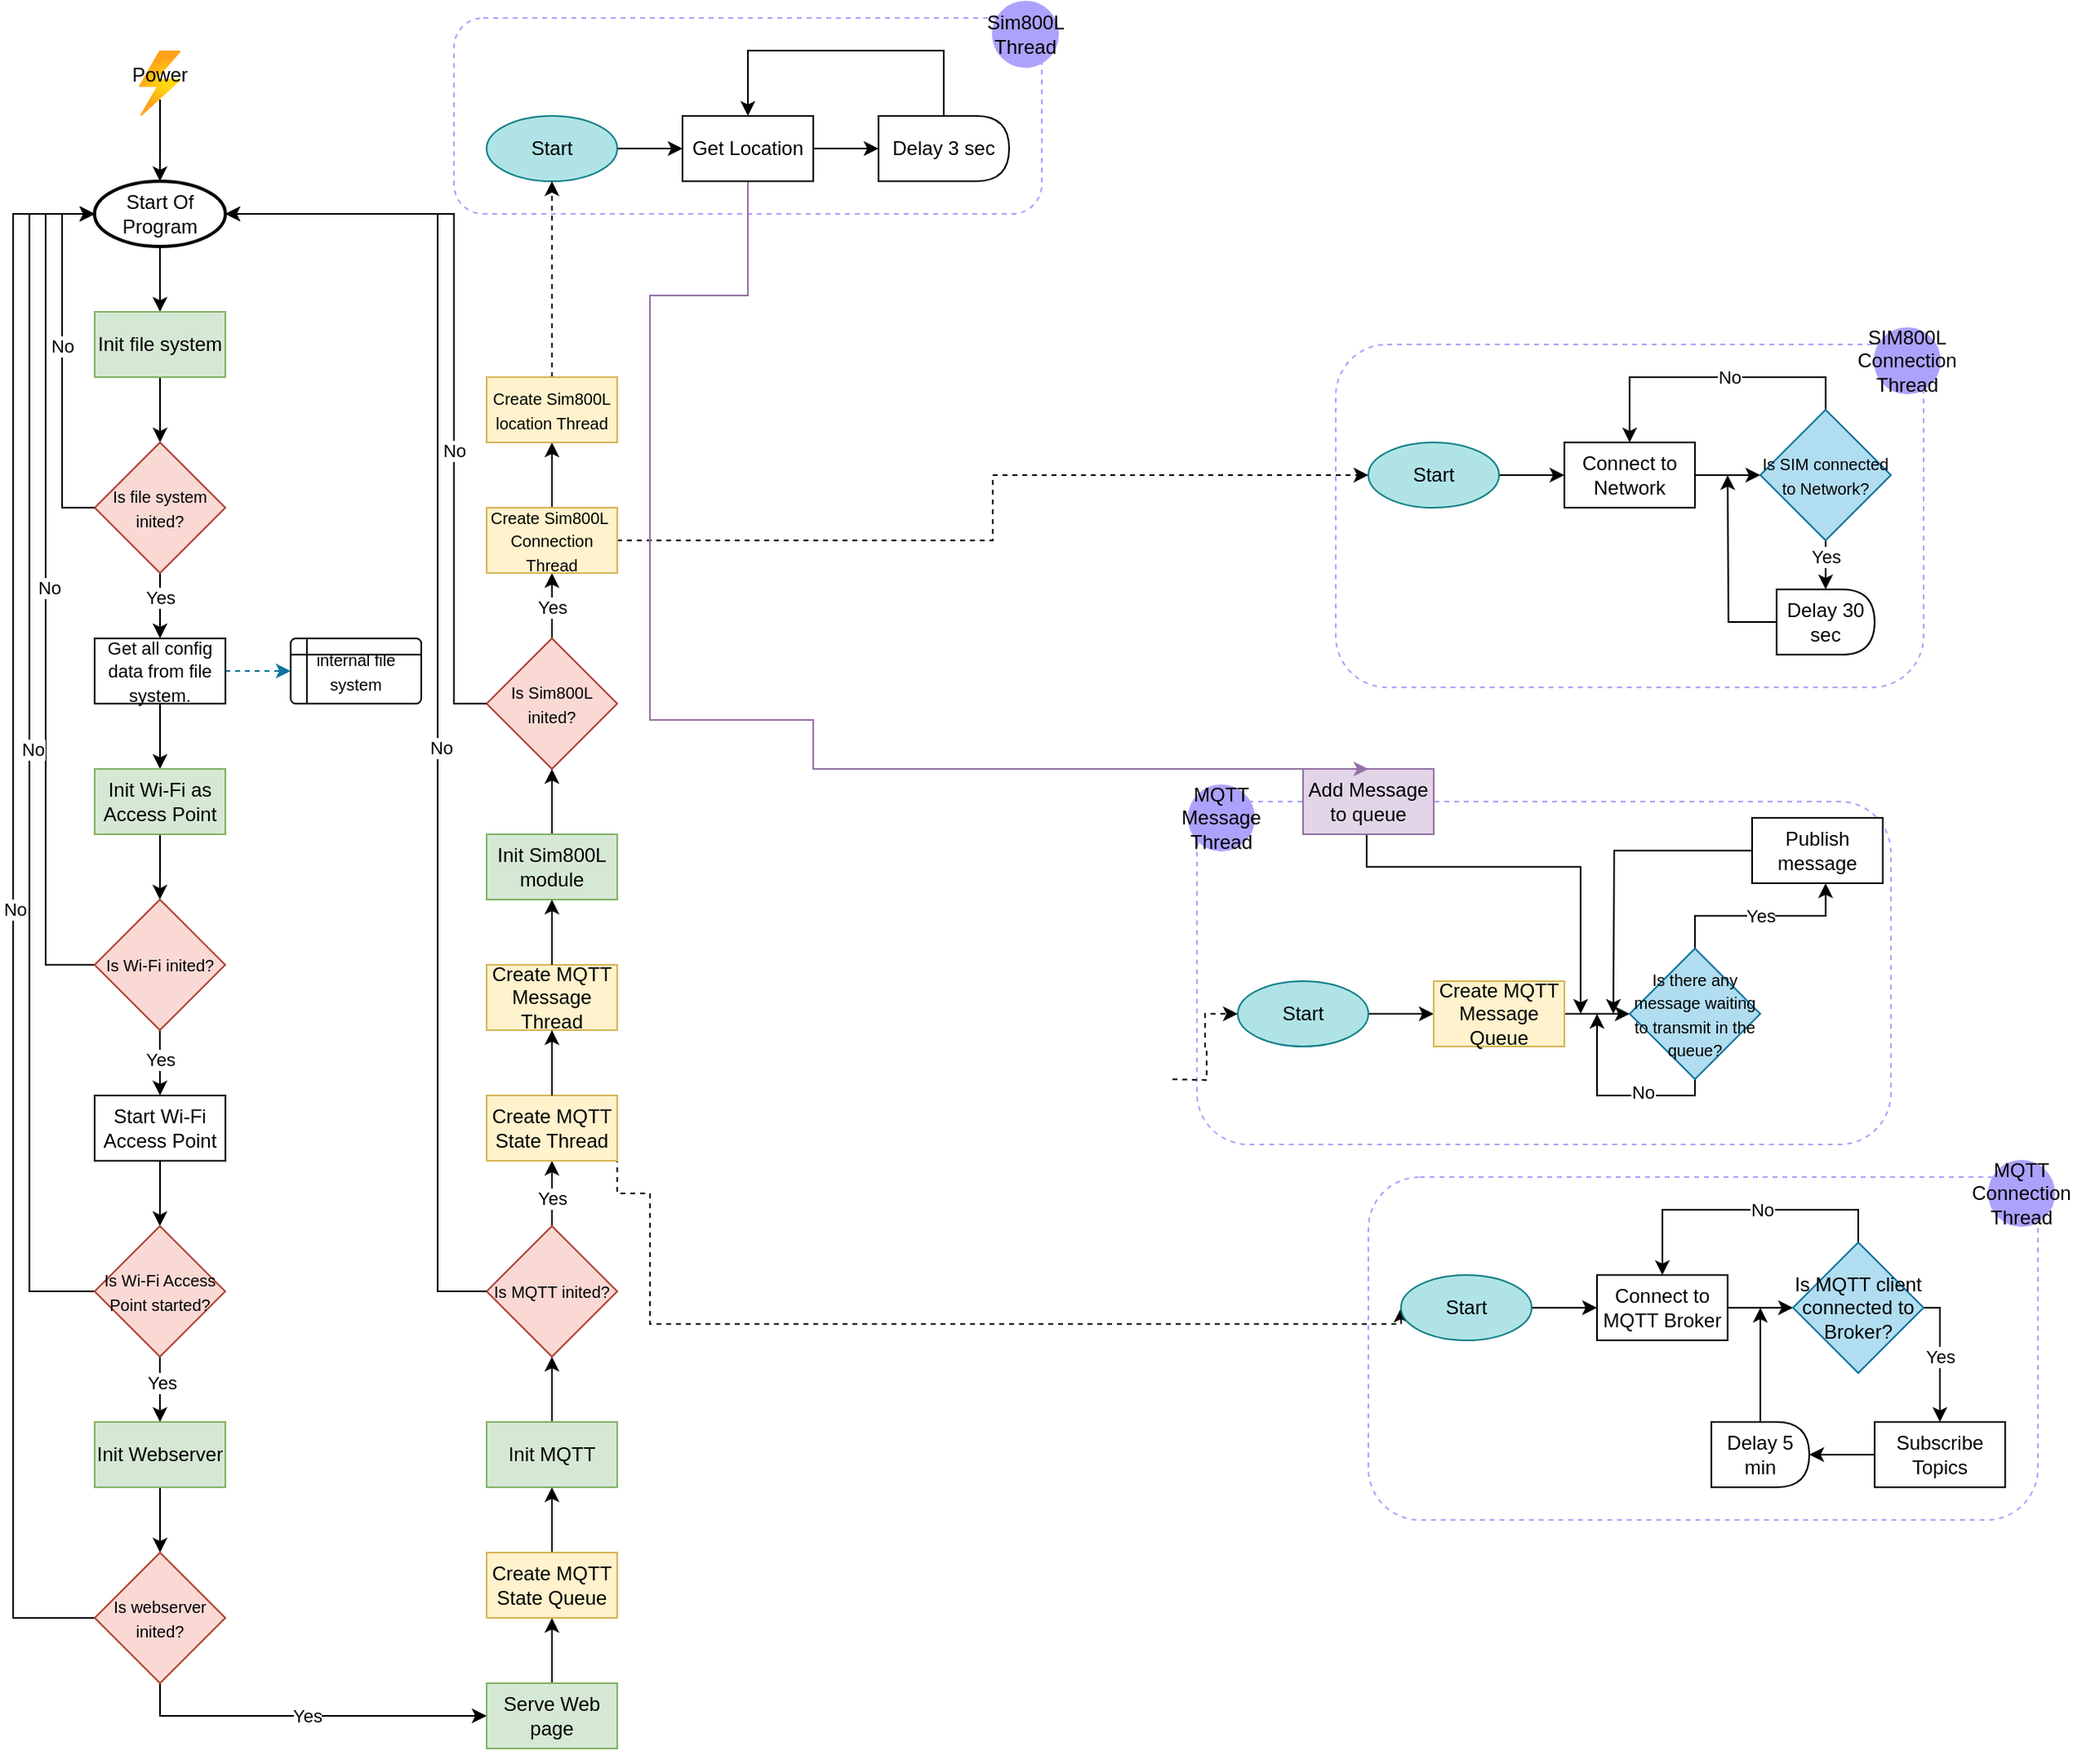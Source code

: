 <mxfile version="22.1.21" type="github">
  <diagram name="Page-1" id="i7anXDzvivj3QK4yiTyE">
    <mxGraphModel dx="1093" dy="696" grid="1" gridSize="10" guides="1" tooltips="1" connect="1" arrows="1" fold="1" page="1" pageScale="1" pageWidth="850" pageHeight="1100" background="none" math="0" shadow="0">
      <root>
        <mxCell id="0" />
        <mxCell id="1" parent="0" />
        <mxCell id="xi-QjfqhYSJSX6jupqze-259" value="" style="rounded=1;whiteSpace=wrap;html=1;fillColor=none;dashed=1;strokeColor=#ACA2FC;" parent="1" vertex="1">
          <mxGeometry x="860" y="730" width="410" height="210" as="geometry" />
        </mxCell>
        <mxCell id="xi-QjfqhYSJSX6jupqze-130" value="" style="rounded=1;whiteSpace=wrap;html=1;fillColor=none;dashed=1;strokeColor=#ACA2FC;" parent="1" vertex="1">
          <mxGeometry x="755" y="500" width="425" height="210" as="geometry" />
        </mxCell>
        <mxCell id="xi-QjfqhYSJSX6jupqze-16" value="" style="image;aspect=fixed;html=1;points=[];align=center;fontSize=12;image=img/lib/azure2/general/Power.svg;" parent="1" vertex="1">
          <mxGeometry x="106.97" y="40" width="25.88" height="40" as="geometry" />
        </mxCell>
        <mxCell id="xi-QjfqhYSJSX6jupqze-15" value="" style="edgeStyle=orthogonalEdgeStyle;rounded=0;orthogonalLoop=1;jettySize=auto;html=1;" parent="1" source="xi-QjfqhYSJSX6jupqze-1" target="xi-QjfqhYSJSX6jupqze-11" edge="1">
          <mxGeometry relative="1" as="geometry" />
        </mxCell>
        <mxCell id="xi-QjfqhYSJSX6jupqze-1" value="Start Of Program" style="strokeWidth=2;html=1;shape=mxgraph.flowchart.start_1;whiteSpace=wrap;" parent="1" vertex="1">
          <mxGeometry x="79.91" y="120" width="80.09" height="40" as="geometry" />
        </mxCell>
        <mxCell id="xi-QjfqhYSJSX6jupqze-9" value="&lt;font style=&quot;font-size: 10px;&quot;&gt;internal file system&lt;/font&gt;" style="shape=internalStorage;whiteSpace=wrap;html=1;dx=10;dy=10;rounded=1;arcSize=8;strokeWidth=1;" parent="1" vertex="1">
          <mxGeometry x="200" y="400" width="80" height="40" as="geometry" />
        </mxCell>
        <mxCell id="xi-QjfqhYSJSX6jupqze-18" value="" style="edgeStyle=orthogonalEdgeStyle;rounded=0;orthogonalLoop=1;jettySize=auto;html=1;" parent="1" source="xi-QjfqhYSJSX6jupqze-11" target="xi-QjfqhYSJSX6jupqze-17" edge="1">
          <mxGeometry relative="1" as="geometry" />
        </mxCell>
        <mxCell id="xi-QjfqhYSJSX6jupqze-11" value="Init file system" style="rounded=0;whiteSpace=wrap;html=1;fillColor=#d5e8d4;strokeColor=#82b366;" parent="1" vertex="1">
          <mxGeometry x="80" y="200" width="80" height="40" as="geometry" />
        </mxCell>
        <mxCell id="xi-QjfqhYSJSX6jupqze-14" value="" style="edgeStyle=orthogonalEdgeStyle;rounded=0;orthogonalLoop=1;jettySize=auto;html=1;" parent="1" source="xi-QjfqhYSJSX6jupqze-13" target="xi-QjfqhYSJSX6jupqze-1" edge="1">
          <mxGeometry relative="1" as="geometry" />
        </mxCell>
        <mxCell id="xi-QjfqhYSJSX6jupqze-13" value="Power" style="text;html=1;strokeColor=none;fillColor=none;align=center;verticalAlign=middle;whiteSpace=wrap;rounded=0;" parent="1" vertex="1">
          <mxGeometry x="90" y="40" width="60" height="30" as="geometry" />
        </mxCell>
        <mxCell id="xi-QjfqhYSJSX6jupqze-22" value="" style="edgeStyle=orthogonalEdgeStyle;rounded=0;orthogonalLoop=1;jettySize=auto;html=1;" parent="1" source="xi-QjfqhYSJSX6jupqze-17" target="xi-QjfqhYSJSX6jupqze-21" edge="1">
          <mxGeometry relative="1" as="geometry" />
        </mxCell>
        <mxCell id="xi-QjfqhYSJSX6jupqze-23" value="Yes" style="edgeLabel;html=1;align=center;verticalAlign=middle;resizable=0;points=[];" parent="xi-QjfqhYSJSX6jupqze-22" vertex="1" connectable="0">
          <mxGeometry x="-0.256" relative="1" as="geometry">
            <mxPoint as="offset" />
          </mxGeometry>
        </mxCell>
        <mxCell id="xi-QjfqhYSJSX6jupqze-17" value="&lt;font style=&quot;font-size: 10px;&quot;&gt;Is file system inited?&lt;/font&gt;" style="rhombus;whiteSpace=wrap;html=1;fillColor=#fad9d5;strokeColor=#ae4132;" parent="1" vertex="1">
          <mxGeometry x="80" y="280" width="80" height="80" as="geometry" />
        </mxCell>
        <mxCell id="xi-QjfqhYSJSX6jupqze-19" style="edgeStyle=orthogonalEdgeStyle;rounded=0;orthogonalLoop=1;jettySize=auto;html=1;entryX=0;entryY=0.5;entryDx=0;entryDy=0;entryPerimeter=0;" parent="1" target="xi-QjfqhYSJSX6jupqze-1" edge="1">
          <mxGeometry relative="1" as="geometry">
            <mxPoint x="80" y="320" as="sourcePoint" />
            <mxPoint x="159.91" y="145" as="targetPoint" />
            <Array as="points">
              <mxPoint x="60" y="320" />
              <mxPoint x="60" y="140" />
            </Array>
          </mxGeometry>
        </mxCell>
        <mxCell id="xi-QjfqhYSJSX6jupqze-20" value="No" style="edgeLabel;html=1;align=center;verticalAlign=middle;resizable=0;points=[];" parent="xi-QjfqhYSJSX6jupqze-19" vertex="1" connectable="0">
          <mxGeometry x="0.003" y="-4" relative="1" as="geometry">
            <mxPoint x="-4" y="-9" as="offset" />
          </mxGeometry>
        </mxCell>
        <mxCell id="xi-QjfqhYSJSX6jupqze-27" value="" style="edgeStyle=orthogonalEdgeStyle;rounded=0;orthogonalLoop=1;jettySize=auto;html=1;" parent="1" source="xi-QjfqhYSJSX6jupqze-21" target="xi-QjfqhYSJSX6jupqze-26" edge="1">
          <mxGeometry relative="1" as="geometry" />
        </mxCell>
        <mxCell id="xi-QjfqhYSJSX6jupqze-210" style="edgeStyle=orthogonalEdgeStyle;rounded=0;orthogonalLoop=1;jettySize=auto;html=1;entryX=0;entryY=0.5;entryDx=0;entryDy=0;dashed=1;fillColor=#b1ddf0;strokeColor=#10739e;" parent="1" source="xi-QjfqhYSJSX6jupqze-21" target="xi-QjfqhYSJSX6jupqze-9" edge="1">
          <mxGeometry relative="1" as="geometry" />
        </mxCell>
        <mxCell id="xi-QjfqhYSJSX6jupqze-21" value="&lt;font style=&quot;font-size: 11px;&quot;&gt;Get all config data from file system.&lt;/font&gt;" style="rounded=0;whiteSpace=wrap;html=1;" parent="1" vertex="1">
          <mxGeometry x="80" y="400" width="80" height="40" as="geometry" />
        </mxCell>
        <mxCell id="xi-QjfqhYSJSX6jupqze-55" value="" style="edgeStyle=orthogonalEdgeStyle;rounded=0;orthogonalLoop=1;jettySize=auto;html=1;" parent="1" source="xi-QjfqhYSJSX6jupqze-26" target="xi-QjfqhYSJSX6jupqze-53" edge="1">
          <mxGeometry relative="1" as="geometry" />
        </mxCell>
        <mxCell id="xi-QjfqhYSJSX6jupqze-26" value="Init Wi-Fi as Access Point" style="rounded=0;whiteSpace=wrap;html=1;fillColor=#d5e8d4;strokeColor=#82b366;" parent="1" vertex="1">
          <mxGeometry x="80" y="480" width="80" height="40" as="geometry" />
        </mxCell>
        <mxCell id="xi-QjfqhYSJSX6jupqze-85" value="" style="edgeStyle=orthogonalEdgeStyle;rounded=0;orthogonalLoop=1;jettySize=auto;html=1;" parent="1" source="xi-QjfqhYSJSX6jupqze-28" target="xi-QjfqhYSJSX6jupqze-84" edge="1">
          <mxGeometry relative="1" as="geometry" />
        </mxCell>
        <mxCell id="xi-QjfqhYSJSX6jupqze-28" value="Init Sim800L module" style="rounded=0;whiteSpace=wrap;html=1;fillColor=#d5e8d4;strokeColor=#82b366;" parent="1" vertex="1">
          <mxGeometry x="320" y="520" width="80" height="40" as="geometry" />
        </mxCell>
        <mxCell id="xi-QjfqhYSJSX6jupqze-233" style="edgeStyle=orthogonalEdgeStyle;rounded=0;orthogonalLoop=1;jettySize=auto;html=1;exitX=0.5;exitY=0;exitDx=0;exitDy=0;" parent="1" source="xi-QjfqhYSJSX6jupqze-30" target="xi-QjfqhYSJSX6jupqze-94" edge="1">
          <mxGeometry relative="1" as="geometry">
            <mxPoint x="360.0" y="880" as="sourcePoint" />
          </mxGeometry>
        </mxCell>
        <mxCell id="xi-QjfqhYSJSX6jupqze-30" value="Init MQTT" style="rounded=0;whiteSpace=wrap;html=1;fillColor=#d5e8d4;strokeColor=#82b366;" parent="1" vertex="1">
          <mxGeometry x="320" y="880" width="80" height="40" as="geometry" />
        </mxCell>
        <mxCell id="xi-QjfqhYSJSX6jupqze-61" value="" style="edgeStyle=orthogonalEdgeStyle;rounded=0;orthogonalLoop=1;jettySize=auto;html=1;" parent="1" source="xi-QjfqhYSJSX6jupqze-34" target="xi-QjfqhYSJSX6jupqze-60" edge="1">
          <mxGeometry relative="1" as="geometry" />
        </mxCell>
        <mxCell id="xi-QjfqhYSJSX6jupqze-34" value="Start Wi-Fi Access Point" style="rounded=0;whiteSpace=wrap;html=1;" parent="1" vertex="1">
          <mxGeometry x="80" y="680" width="80" height="40" as="geometry" />
        </mxCell>
        <mxCell id="xi-QjfqhYSJSX6jupqze-67" value="" style="edgeStyle=orthogonalEdgeStyle;rounded=0;orthogonalLoop=1;jettySize=auto;html=1;" parent="1" source="xi-QjfqhYSJSX6jupqze-35" target="xi-QjfqhYSJSX6jupqze-66" edge="1">
          <mxGeometry relative="1" as="geometry" />
        </mxCell>
        <mxCell id="xi-QjfqhYSJSX6jupqze-35" value="Init Webserver" style="rounded=0;whiteSpace=wrap;html=1;fillColor=#d5e8d4;strokeColor=#82b366;" parent="1" vertex="1">
          <mxGeometry x="80" y="880" width="80" height="40" as="geometry" />
        </mxCell>
        <mxCell id="U0A5DU-_MACA9M0HJrla-3" style="edgeStyle=orthogonalEdgeStyle;rounded=0;orthogonalLoop=1;jettySize=auto;html=1;exitX=0.5;exitY=0;exitDx=0;exitDy=0;entryX=0.5;entryY=1;entryDx=0;entryDy=0;" edge="1" parent="1" source="xi-QjfqhYSJSX6jupqze-36" target="U0A5DU-_MACA9M0HJrla-2">
          <mxGeometry relative="1" as="geometry" />
        </mxCell>
        <mxCell id="xi-QjfqhYSJSX6jupqze-36" value="Serve Web page" style="rounded=0;whiteSpace=wrap;html=1;fillColor=#d5e8d4;strokeColor=#82b366;" parent="1" vertex="1">
          <mxGeometry x="320" y="1040" width="80" height="40" as="geometry" />
        </mxCell>
        <mxCell id="xi-QjfqhYSJSX6jupqze-47" value="" style="rounded=1;whiteSpace=wrap;html=1;dashed=1;fillColor=none;strokeColor=#ACA2FC;" parent="1" vertex="1">
          <mxGeometry x="300" y="20" width="360" height="120" as="geometry" />
        </mxCell>
        <mxCell id="xi-QjfqhYSJSX6jupqze-56" style="edgeStyle=orthogonalEdgeStyle;rounded=0;orthogonalLoop=1;jettySize=auto;html=1;exitX=0;exitY=0.5;exitDx=0;exitDy=0;entryX=0;entryY=0.5;entryDx=0;entryDy=0;entryPerimeter=0;" parent="1" source="xi-QjfqhYSJSX6jupqze-53" target="xi-QjfqhYSJSX6jupqze-1" edge="1">
          <mxGeometry relative="1" as="geometry">
            <mxPoint x="79.91" y="145" as="targetPoint" />
            <Array as="points">
              <mxPoint x="50" y="600" />
              <mxPoint x="50" y="140" />
            </Array>
          </mxGeometry>
        </mxCell>
        <mxCell id="xi-QjfqhYSJSX6jupqze-57" value="No" style="edgeLabel;html=1;align=center;verticalAlign=middle;resizable=0;points=[];" parent="xi-QjfqhYSJSX6jupqze-56" vertex="1" connectable="0">
          <mxGeometry x="0.004" y="-2" relative="1" as="geometry">
            <mxPoint as="offset" />
          </mxGeometry>
        </mxCell>
        <mxCell id="xi-QjfqhYSJSX6jupqze-58" value="" style="edgeStyle=orthogonalEdgeStyle;rounded=0;orthogonalLoop=1;jettySize=auto;html=1;" parent="1" source="xi-QjfqhYSJSX6jupqze-53" target="xi-QjfqhYSJSX6jupqze-34" edge="1">
          <mxGeometry relative="1" as="geometry" />
        </mxCell>
        <mxCell id="xi-QjfqhYSJSX6jupqze-59" value="Yes" style="edgeLabel;html=1;align=center;verticalAlign=middle;resizable=0;points=[];" parent="xi-QjfqhYSJSX6jupqze-58" vertex="1" connectable="0">
          <mxGeometry x="-0.106" relative="1" as="geometry">
            <mxPoint as="offset" />
          </mxGeometry>
        </mxCell>
        <mxCell id="xi-QjfqhYSJSX6jupqze-53" value="&lt;font style=&quot;font-size: 10px;&quot;&gt;Is Wi-Fi inited?&lt;/font&gt;" style="rhombus;whiteSpace=wrap;html=1;fillColor=#fad9d5;strokeColor=#ae4132;" parent="1" vertex="1">
          <mxGeometry x="79.91" y="560" width="80" height="80" as="geometry" />
        </mxCell>
        <mxCell id="xi-QjfqhYSJSX6jupqze-62" style="edgeStyle=orthogonalEdgeStyle;rounded=0;orthogonalLoop=1;jettySize=auto;html=1;exitX=0;exitY=0.5;exitDx=0;exitDy=0;" parent="1" source="xi-QjfqhYSJSX6jupqze-60" edge="1">
          <mxGeometry relative="1" as="geometry">
            <mxPoint x="80" y="140" as="targetPoint" />
            <Array as="points">
              <mxPoint x="40" y="800" />
              <mxPoint x="40" y="140" />
            </Array>
          </mxGeometry>
        </mxCell>
        <mxCell id="xi-QjfqhYSJSX6jupqze-63" value="No" style="edgeLabel;html=1;align=center;verticalAlign=middle;resizable=0;points=[];" parent="xi-QjfqhYSJSX6jupqze-62" vertex="1" connectable="0">
          <mxGeometry x="0.005" y="-2" relative="1" as="geometry">
            <mxPoint as="offset" />
          </mxGeometry>
        </mxCell>
        <mxCell id="xi-QjfqhYSJSX6jupqze-64" value="" style="edgeStyle=orthogonalEdgeStyle;rounded=0;orthogonalLoop=1;jettySize=auto;html=1;" parent="1" source="xi-QjfqhYSJSX6jupqze-60" target="xi-QjfqhYSJSX6jupqze-35" edge="1">
          <mxGeometry relative="1" as="geometry" />
        </mxCell>
        <mxCell id="xi-QjfqhYSJSX6jupqze-65" value="Yes" style="edgeLabel;html=1;align=center;verticalAlign=middle;resizable=0;points=[];" parent="xi-QjfqhYSJSX6jupqze-64" vertex="1" connectable="0">
          <mxGeometry x="-0.213" y="1" relative="1" as="geometry">
            <mxPoint as="offset" />
          </mxGeometry>
        </mxCell>
        <mxCell id="xi-QjfqhYSJSX6jupqze-60" value="&lt;font style=&quot;font-size: 10px;&quot;&gt;Is Wi-Fi Access Point started?&lt;/font&gt;" style="rhombus;whiteSpace=wrap;html=1;fillColor=#fad9d5;strokeColor=#ae4132;" parent="1" vertex="1">
          <mxGeometry x="79.91" y="760" width="80" height="80" as="geometry" />
        </mxCell>
        <mxCell id="xi-QjfqhYSJSX6jupqze-68" style="edgeStyle=orthogonalEdgeStyle;rounded=0;orthogonalLoop=1;jettySize=auto;html=1;exitX=0;exitY=0.5;exitDx=0;exitDy=0;" parent="1" source="xi-QjfqhYSJSX6jupqze-66" edge="1">
          <mxGeometry relative="1" as="geometry">
            <mxPoint x="80" y="140" as="targetPoint" />
            <Array as="points">
              <mxPoint x="30" y="1000" />
              <mxPoint x="30" y="140" />
            </Array>
          </mxGeometry>
        </mxCell>
        <mxCell id="xi-QjfqhYSJSX6jupqze-69" value="No" style="edgeLabel;html=1;align=center;verticalAlign=middle;resizable=0;points=[];" parent="xi-QjfqhYSJSX6jupqze-68" vertex="1" connectable="0">
          <mxGeometry x="0.009" y="-1" relative="1" as="geometry">
            <mxPoint as="offset" />
          </mxGeometry>
        </mxCell>
        <mxCell id="xi-QjfqhYSJSX6jupqze-212" style="edgeStyle=orthogonalEdgeStyle;rounded=0;orthogonalLoop=1;jettySize=auto;html=1;exitX=0.5;exitY=1;exitDx=0;exitDy=0;entryX=0;entryY=0.5;entryDx=0;entryDy=0;" parent="1" source="xi-QjfqhYSJSX6jupqze-66" target="xi-QjfqhYSJSX6jupqze-36" edge="1">
          <mxGeometry relative="1" as="geometry">
            <Array as="points">
              <mxPoint x="120" y="1060" />
            </Array>
          </mxGeometry>
        </mxCell>
        <mxCell id="xi-QjfqhYSJSX6jupqze-214" value="Yes" style="edgeLabel;html=1;align=center;verticalAlign=middle;resizable=0;points=[];" parent="xi-QjfqhYSJSX6jupqze-212" vertex="1" connectable="0">
          <mxGeometry x="-0.005" relative="1" as="geometry">
            <mxPoint as="offset" />
          </mxGeometry>
        </mxCell>
        <mxCell id="xi-QjfqhYSJSX6jupqze-66" value="&lt;font style=&quot;font-size: 10px;&quot;&gt;Is webserver inited?&lt;/font&gt;" style="rhombus;whiteSpace=wrap;html=1;fillColor=#fad9d5;strokeColor=#ae4132;" parent="1" vertex="1">
          <mxGeometry x="80" y="960" width="80" height="80" as="geometry" />
        </mxCell>
        <mxCell id="xi-QjfqhYSJSX6jupqze-219" style="edgeStyle=orthogonalEdgeStyle;rounded=0;orthogonalLoop=1;jettySize=auto;html=1;exitX=0.5;exitY=0;exitDx=0;exitDy=0;" parent="1" source="xi-QjfqhYSJSX6jupqze-84" target="xi-QjfqhYSJSX6jupqze-160" edge="1">
          <mxGeometry relative="1" as="geometry" />
        </mxCell>
        <mxCell id="xi-QjfqhYSJSX6jupqze-220" value="Yes" style="edgeLabel;html=1;align=center;verticalAlign=middle;resizable=0;points=[];" parent="xi-QjfqhYSJSX6jupqze-219" vertex="1" connectable="0">
          <mxGeometry x="-0.017" relative="1" as="geometry">
            <mxPoint as="offset" />
          </mxGeometry>
        </mxCell>
        <mxCell id="xi-QjfqhYSJSX6jupqze-84" value="&lt;font style=&quot;font-size: 10px;&quot;&gt;Is Sim800L inited?&lt;/font&gt;" style="rhombus;whiteSpace=wrap;html=1;fillColor=#fad9d5;strokeColor=#ae4132;" parent="1" vertex="1">
          <mxGeometry x="320" y="400" width="80" height="80" as="geometry" />
        </mxCell>
        <mxCell id="xi-QjfqhYSJSX6jupqze-234" style="edgeStyle=orthogonalEdgeStyle;rounded=0;orthogonalLoop=1;jettySize=auto;html=1;" parent="1" source="xi-QjfqhYSJSX6jupqze-94" target="xi-QjfqhYSJSX6jupqze-142" edge="1">
          <mxGeometry relative="1" as="geometry" />
        </mxCell>
        <mxCell id="xi-QjfqhYSJSX6jupqze-235" value="Yes" style="edgeLabel;html=1;align=center;verticalAlign=middle;resizable=0;points=[];" parent="xi-QjfqhYSJSX6jupqze-234" vertex="1" connectable="0">
          <mxGeometry x="-0.133" relative="1" as="geometry">
            <mxPoint as="offset" />
          </mxGeometry>
        </mxCell>
        <mxCell id="xi-QjfqhYSJSX6jupqze-94" value="&lt;font style=&quot;font-size: 10px;&quot;&gt;Is MQTT inited?&lt;/font&gt;" style="rhombus;whiteSpace=wrap;html=1;fillColor=#fad9d5;strokeColor=#ae4132;" parent="1" vertex="1">
          <mxGeometry x="320" y="760" width="80" height="80" as="geometry" />
        </mxCell>
        <mxCell id="xi-QjfqhYSJSX6jupqze-273" style="edgeStyle=orthogonalEdgeStyle;rounded=0;orthogonalLoop=1;jettySize=auto;html=1;entryX=1;entryY=0.5;entryDx=0;entryDy=0;" parent="1" source="xi-QjfqhYSJSX6jupqze-114" target="xi-QjfqhYSJSX6jupqze-268" edge="1">
          <mxGeometry relative="1" as="geometry" />
        </mxCell>
        <mxCell id="xi-QjfqhYSJSX6jupqze-114" value="Subscribe Topics" style="rounded=0;whiteSpace=wrap;html=1;" parent="1" vertex="1">
          <mxGeometry x="1170" y="880" width="80" height="40" as="geometry" />
        </mxCell>
        <mxCell id="xi-QjfqhYSJSX6jupqze-245" value="Yes" style="edgeStyle=orthogonalEdgeStyle;rounded=0;orthogonalLoop=1;jettySize=auto;html=1;exitX=0.5;exitY=0;exitDx=0;exitDy=0;" parent="1" source="xi-QjfqhYSJSX6jupqze-117" target="xi-QjfqhYSJSX6jupqze-119" edge="1">
          <mxGeometry relative="1" as="geometry">
            <Array as="points">
              <mxPoint x="1060" y="570" />
              <mxPoint x="1140" y="570" />
            </Array>
            <mxPoint as="offset" />
          </mxGeometry>
        </mxCell>
        <mxCell id="xi-QjfqhYSJSX6jupqze-277" style="edgeStyle=orthogonalEdgeStyle;rounded=0;orthogonalLoop=1;jettySize=auto;html=1;exitX=0.5;exitY=1;exitDx=0;exitDy=0;" parent="1" source="xi-QjfqhYSJSX6jupqze-117" edge="1">
          <mxGeometry relative="1" as="geometry">
            <mxPoint x="1000" y="630" as="targetPoint" />
            <Array as="points">
              <mxPoint x="1060" y="680" />
              <mxPoint x="1000" y="680" />
            </Array>
          </mxGeometry>
        </mxCell>
        <mxCell id="xi-QjfqhYSJSX6jupqze-278" value="No" style="edgeLabel;html=1;align=center;verticalAlign=middle;resizable=0;points=[];" parent="xi-QjfqhYSJSX6jupqze-277" vertex="1" connectable="0">
          <mxGeometry x="-0.304" y="-2" relative="1" as="geometry">
            <mxPoint as="offset" />
          </mxGeometry>
        </mxCell>
        <mxCell id="xi-QjfqhYSJSX6jupqze-117" value="&lt;font style=&quot;font-size: 10px;&quot;&gt;Is there any message waiting to transmit in the queue?&lt;/font&gt;" style="rhombus;whiteSpace=wrap;html=1;fillColor=#b1ddf0;strokeColor=#10739e;" parent="1" vertex="1">
          <mxGeometry x="1020" y="590" width="80" height="80" as="geometry" />
        </mxCell>
        <mxCell id="xi-QjfqhYSJSX6jupqze-279" style="edgeStyle=orthogonalEdgeStyle;rounded=0;orthogonalLoop=1;jettySize=auto;html=1;exitX=0;exitY=0.5;exitDx=0;exitDy=0;" parent="1" source="xi-QjfqhYSJSX6jupqze-119" edge="1">
          <mxGeometry relative="1" as="geometry">
            <mxPoint x="1010" y="630" as="targetPoint" />
          </mxGeometry>
        </mxCell>
        <mxCell id="xi-QjfqhYSJSX6jupqze-119" value="Publish message" style="rounded=0;whiteSpace=wrap;html=1;" parent="1" vertex="1">
          <mxGeometry x="1095" y="510" width="80" height="40" as="geometry" />
        </mxCell>
        <mxCell id="xi-QjfqhYSJSX6jupqze-141" value="MQTT Message Thread" style="ellipse;whiteSpace=wrap;html=1;aspect=fixed;fillColor=#ACA2FC;strokeColor=#ACA2FC;" parent="1" vertex="1">
          <mxGeometry x="750" y="490" width="40" height="40" as="geometry" />
        </mxCell>
        <mxCell id="xi-QjfqhYSJSX6jupqze-276" style="edgeStyle=orthogonalEdgeStyle;rounded=0;orthogonalLoop=1;jettySize=auto;html=1;exitX=1;exitY=0.5;exitDx=0;exitDy=0;entryX=0;entryY=0.5;entryDx=0;entryDy=0;dashed=1;" parent="1" source="xi-QjfqhYSJSX6jupqze-142" target="xi-QjfqhYSJSX6jupqze-271" edge="1">
          <mxGeometry relative="1" as="geometry">
            <Array as="points">
              <mxPoint x="420" y="740" />
              <mxPoint x="420" y="820" />
            </Array>
          </mxGeometry>
        </mxCell>
        <mxCell id="xi-QjfqhYSJSX6jupqze-142" value="Create MQTT State Thread" style="rounded=0;whiteSpace=wrap;html=1;fillColor=#fff2cc;strokeColor=#d6b656;" parent="1" vertex="1">
          <mxGeometry x="320" y="680" width="80" height="40" as="geometry" />
        </mxCell>
        <mxCell id="xi-QjfqhYSJSX6jupqze-280" style="edgeStyle=orthogonalEdgeStyle;rounded=0;orthogonalLoop=1;jettySize=auto;html=1;entryX=0;entryY=0.5;entryDx=0;entryDy=0;dashed=1;" parent="1" target="xi-QjfqhYSJSX6jupqze-154" edge="1">
          <mxGeometry relative="1" as="geometry">
            <mxPoint x="740.0" y="670.077" as="sourcePoint" />
          </mxGeometry>
        </mxCell>
        <mxCell id="xi-QjfqhYSJSX6jupqze-143" value="Create MQTT Message Thread" style="rounded=0;whiteSpace=wrap;html=1;fillColor=#fff2cc;strokeColor=#d6b656;" parent="1" vertex="1">
          <mxGeometry x="320" y="600" width="80" height="40" as="geometry" />
        </mxCell>
        <mxCell id="xi-QjfqhYSJSX6jupqze-171" style="edgeStyle=orthogonalEdgeStyle;rounded=0;orthogonalLoop=1;jettySize=auto;html=1;entryX=0;entryY=0.5;entryDx=0;entryDy=0;" parent="1" source="xi-QjfqhYSJSX6jupqze-154" target="xi-QjfqhYSJSX6jupqze-170" edge="1">
          <mxGeometry relative="1" as="geometry">
            <mxPoint x="970" y="610" as="targetPoint" />
          </mxGeometry>
        </mxCell>
        <mxCell id="xi-QjfqhYSJSX6jupqze-154" value="Start" style="ellipse;whiteSpace=wrap;html=1;fillColor=#b0e3e6;strokeColor=#0e8088;" parent="1" vertex="1">
          <mxGeometry x="780" y="610" width="80" height="40" as="geometry" />
        </mxCell>
        <mxCell id="xi-QjfqhYSJSX6jupqze-159" value="Sim800L Thread" style="ellipse;whiteSpace=wrap;html=1;aspect=fixed;fillColor=#ACA2FC;strokeColor=#ACA2FC;" parent="1" vertex="1">
          <mxGeometry x="630" y="10" width="40" height="40" as="geometry" />
        </mxCell>
        <mxCell id="xi-QjfqhYSJSX6jupqze-230" style="edgeStyle=orthogonalEdgeStyle;rounded=0;orthogonalLoop=1;jettySize=auto;html=1;entryX=0.5;entryY=1;entryDx=0;entryDy=0;" parent="1" source="xi-QjfqhYSJSX6jupqze-160" target="xi-QjfqhYSJSX6jupqze-190" edge="1">
          <mxGeometry relative="1" as="geometry" />
        </mxCell>
        <mxCell id="xi-QjfqhYSJSX6jupqze-283" style="edgeStyle=orthogonalEdgeStyle;rounded=0;orthogonalLoop=1;jettySize=auto;html=1;entryX=0;entryY=0.5;entryDx=0;entryDy=0;dashed=1;" parent="1" source="xi-QjfqhYSJSX6jupqze-160" target="xi-QjfqhYSJSX6jupqze-207" edge="1">
          <mxGeometry relative="1" as="geometry" />
        </mxCell>
        <mxCell id="xi-QjfqhYSJSX6jupqze-160" value="&lt;font style=&quot;font-size: 10px;&quot;&gt;Create Sim800L&amp;nbsp; Connection Thread&lt;/font&gt;" style="rounded=0;whiteSpace=wrap;html=1;fillColor=#fff2cc;strokeColor=#d6b656;" parent="1" vertex="1">
          <mxGeometry x="320" y="320" width="80" height="40" as="geometry" />
        </mxCell>
        <mxCell id="xi-QjfqhYSJSX6jupqze-183" style="edgeStyle=orthogonalEdgeStyle;rounded=0;orthogonalLoop=1;jettySize=auto;html=1;entryX=0;entryY=0.5;entryDx=0;entryDy=0;" parent="1" source="xi-QjfqhYSJSX6jupqze-164" target="xi-QjfqhYSJSX6jupqze-182" edge="1">
          <mxGeometry relative="1" as="geometry" />
        </mxCell>
        <mxCell id="xi-QjfqhYSJSX6jupqze-164" value="Start" style="ellipse;whiteSpace=wrap;html=1;fillColor=#b0e3e6;strokeColor=#0e8088;" parent="1" vertex="1">
          <mxGeometry x="320" y="80" width="80" height="40" as="geometry" />
        </mxCell>
        <mxCell id="xi-QjfqhYSJSX6jupqze-242" style="edgeStyle=orthogonalEdgeStyle;rounded=0;orthogonalLoop=1;jettySize=auto;html=1;exitX=1;exitY=0.5;exitDx=0;exitDy=0;entryX=0;entryY=0.5;entryDx=0;entryDy=0;" parent="1" source="xi-QjfqhYSJSX6jupqze-170" target="xi-QjfqhYSJSX6jupqze-117" edge="1">
          <mxGeometry relative="1" as="geometry" />
        </mxCell>
        <mxCell id="xi-QjfqhYSJSX6jupqze-170" value="Create MQTT Message Queue" style="rounded=0;whiteSpace=wrap;html=1;fillColor=#fff2cc;strokeColor=#d6b656;" parent="1" vertex="1">
          <mxGeometry x="900" y="610" width="80" height="40" as="geometry" />
        </mxCell>
        <mxCell id="xi-QjfqhYSJSX6jupqze-281" style="edgeStyle=orthogonalEdgeStyle;rounded=0;orthogonalLoop=1;jettySize=auto;html=1;exitX=0.5;exitY=1;exitDx=0;exitDy=0;" parent="1" edge="1">
          <mxGeometry relative="1" as="geometry">
            <mxPoint x="990" y="630" as="targetPoint" />
            <mxPoint x="859" y="520" as="sourcePoint" />
            <Array as="points">
              <mxPoint x="859" y="540" />
              <mxPoint x="990" y="540" />
              <mxPoint x="990" y="630" />
            </Array>
          </mxGeometry>
        </mxCell>
        <mxCell id="xi-QjfqhYSJSX6jupqze-173" value="Add Message to queue" style="rounded=0;whiteSpace=wrap;html=1;fillColor=#e1d5e7;strokeColor=#9673a6;" parent="1" vertex="1">
          <mxGeometry x="820" y="480" width="80" height="40" as="geometry" />
        </mxCell>
        <mxCell id="xi-QjfqhYSJSX6jupqze-186" style="edgeStyle=orthogonalEdgeStyle;rounded=0;orthogonalLoop=1;jettySize=auto;html=1;" parent="1" source="xi-QjfqhYSJSX6jupqze-182" target="xi-QjfqhYSJSX6jupqze-184" edge="1">
          <mxGeometry relative="1" as="geometry">
            <Array as="points" />
          </mxGeometry>
        </mxCell>
        <mxCell id="xi-QjfqhYSJSX6jupqze-284" style="edgeStyle=orthogonalEdgeStyle;rounded=0;orthogonalLoop=1;jettySize=auto;html=1;exitX=0.5;exitY=1;exitDx=0;exitDy=0;entryX=0.5;entryY=0;entryDx=0;entryDy=0;fillColor=#e1d5e7;strokeColor=#9673a6;" parent="1" source="xi-QjfqhYSJSX6jupqze-182" target="xi-QjfqhYSJSX6jupqze-173" edge="1">
          <mxGeometry relative="1" as="geometry">
            <Array as="points">
              <mxPoint x="480" y="190" />
              <mxPoint x="420" y="190" />
              <mxPoint x="420" y="450" />
              <mxPoint x="520" y="450" />
            </Array>
          </mxGeometry>
        </mxCell>
        <mxCell id="xi-QjfqhYSJSX6jupqze-182" value="Get Location" style="rounded=0;whiteSpace=wrap;html=1;" parent="1" vertex="1">
          <mxGeometry x="440" y="80" width="80" height="40" as="geometry" />
        </mxCell>
        <mxCell id="xi-QjfqhYSJSX6jupqze-187" style="edgeStyle=orthogonalEdgeStyle;rounded=0;orthogonalLoop=1;jettySize=auto;html=1;entryX=0.5;entryY=0;entryDx=0;entryDy=0;exitX=0.5;exitY=0;exitDx=0;exitDy=0;" parent="1" source="xi-QjfqhYSJSX6jupqze-184" target="xi-QjfqhYSJSX6jupqze-182" edge="1">
          <mxGeometry relative="1" as="geometry">
            <Array as="points">
              <mxPoint x="600" y="40" />
              <mxPoint x="480" y="40" />
            </Array>
          </mxGeometry>
        </mxCell>
        <mxCell id="xi-QjfqhYSJSX6jupqze-184" value="Delay 3 sec" style="shape=delay;whiteSpace=wrap;html=1;" parent="1" vertex="1">
          <mxGeometry x="560" y="80" width="80" height="40" as="geometry" />
        </mxCell>
        <mxCell id="xi-QjfqhYSJSX6jupqze-285" style="edgeStyle=orthogonalEdgeStyle;rounded=0;orthogonalLoop=1;jettySize=auto;html=1;exitX=0.5;exitY=0;exitDx=0;exitDy=0;entryX=0.5;entryY=1;entryDx=0;entryDy=0;dashed=1;" parent="1" source="xi-QjfqhYSJSX6jupqze-190" target="xi-QjfqhYSJSX6jupqze-164" edge="1">
          <mxGeometry relative="1" as="geometry" />
        </mxCell>
        <mxCell id="xi-QjfqhYSJSX6jupqze-190" value="&lt;font style=&quot;font-size: 10px;&quot;&gt;Create Sim800L location Thread&lt;/font&gt;" style="rounded=0;whiteSpace=wrap;html=1;fillColor=#fff2cc;strokeColor=#d6b656;" parent="1" vertex="1">
          <mxGeometry x="320" y="240" width="80" height="40" as="geometry" />
        </mxCell>
        <mxCell id="xi-QjfqhYSJSX6jupqze-193" value="" style="rounded=1;whiteSpace=wrap;html=1;fillColor=none;dashed=1;strokeColor=#ACA2FC;" parent="1" vertex="1">
          <mxGeometry x="840" y="220" width="360" height="210" as="geometry" />
        </mxCell>
        <mxCell id="xi-QjfqhYSJSX6jupqze-195" value="" style="edgeStyle=orthogonalEdgeStyle;rounded=0;orthogonalLoop=1;jettySize=auto;html=1;" parent="1" source="xi-QjfqhYSJSX6jupqze-196" target="xi-QjfqhYSJSX6jupqze-201" edge="1">
          <mxGeometry relative="1" as="geometry" />
        </mxCell>
        <mxCell id="xi-QjfqhYSJSX6jupqze-196" value="Connect to Network" style="rounded=0;whiteSpace=wrap;html=1;" parent="1" vertex="1">
          <mxGeometry x="980" y="280" width="80" height="40" as="geometry" />
        </mxCell>
        <mxCell id="xi-QjfqhYSJSX6jupqze-223" style="edgeStyle=orthogonalEdgeStyle;rounded=0;orthogonalLoop=1;jettySize=auto;html=1;exitX=0.5;exitY=0;exitDx=0;exitDy=0;entryX=0.5;entryY=0;entryDx=0;entryDy=0;" parent="1" source="xi-QjfqhYSJSX6jupqze-201" target="xi-QjfqhYSJSX6jupqze-196" edge="1">
          <mxGeometry relative="1" as="geometry" />
        </mxCell>
        <mxCell id="xi-QjfqhYSJSX6jupqze-224" value="No" style="edgeLabel;html=1;align=center;verticalAlign=middle;resizable=0;points=[];" parent="xi-QjfqhYSJSX6jupqze-223" vertex="1" connectable="0">
          <mxGeometry x="0.005" y="1" relative="1" as="geometry">
            <mxPoint x="11" y="-1" as="offset" />
          </mxGeometry>
        </mxCell>
        <mxCell id="xi-QjfqhYSJSX6jupqze-225" value="" style="edgeStyle=orthogonalEdgeStyle;rounded=0;orthogonalLoop=1;jettySize=auto;html=1;" parent="1" source="xi-QjfqhYSJSX6jupqze-201" target="xi-QjfqhYSJSX6jupqze-203" edge="1">
          <mxGeometry relative="1" as="geometry" />
        </mxCell>
        <mxCell id="xi-QjfqhYSJSX6jupqze-226" value="Yes" style="edgeLabel;html=1;align=center;verticalAlign=middle;resizable=0;points=[];" parent="xi-QjfqhYSJSX6jupqze-225" vertex="1" connectable="0">
          <mxGeometry x="-0.606" relative="1" as="geometry">
            <mxPoint as="offset" />
          </mxGeometry>
        </mxCell>
        <mxCell id="xi-QjfqhYSJSX6jupqze-201" value="&lt;font style=&quot;font-size: 10px;&quot;&gt;Is SIM connected to Network?&lt;/font&gt;" style="rhombus;whiteSpace=wrap;html=1;fillColor=#b1ddf0;strokeColor=#10739e;" parent="1" vertex="1">
          <mxGeometry x="1100" y="260" width="80" height="80" as="geometry" />
        </mxCell>
        <mxCell id="xi-QjfqhYSJSX6jupqze-227" style="edgeStyle=orthogonalEdgeStyle;rounded=0;orthogonalLoop=1;jettySize=auto;html=1;" parent="1" source="xi-QjfqhYSJSX6jupqze-203" edge="1">
          <mxGeometry relative="1" as="geometry">
            <mxPoint x="1080" y="300" as="targetPoint" />
          </mxGeometry>
        </mxCell>
        <mxCell id="xi-QjfqhYSJSX6jupqze-203" value="Delay 30 sec" style="shape=delay;whiteSpace=wrap;html=1;" parent="1" vertex="1">
          <mxGeometry x="1110" y="370" width="60" height="40" as="geometry" />
        </mxCell>
        <mxCell id="xi-QjfqhYSJSX6jupqze-205" value="SIM800L Connection Thread" style="ellipse;whiteSpace=wrap;html=1;aspect=fixed;fillColor=#ACA2FC;strokeColor=#ACA2FC;" parent="1" vertex="1">
          <mxGeometry x="1170" y="210" width="40" height="40" as="geometry" />
        </mxCell>
        <mxCell id="xi-QjfqhYSJSX6jupqze-222" style="edgeStyle=orthogonalEdgeStyle;rounded=0;orthogonalLoop=1;jettySize=auto;html=1;entryX=0;entryY=0.5;entryDx=0;entryDy=0;" parent="1" source="xi-QjfqhYSJSX6jupqze-207" target="xi-QjfqhYSJSX6jupqze-196" edge="1">
          <mxGeometry relative="1" as="geometry" />
        </mxCell>
        <mxCell id="xi-QjfqhYSJSX6jupqze-207" value="Start" style="ellipse;whiteSpace=wrap;html=1;fillColor=#b0e3e6;strokeColor=#0e8088;" parent="1" vertex="1">
          <mxGeometry x="860" y="280" width="80" height="40" as="geometry" />
        </mxCell>
        <mxCell id="xi-QjfqhYSJSX6jupqze-238" style="edgeStyle=orthogonalEdgeStyle;rounded=0;orthogonalLoop=1;jettySize=auto;html=1;exitX=0.5;exitY=0;exitDx=0;exitDy=0;" parent="1" source="xi-QjfqhYSJSX6jupqze-142" edge="1">
          <mxGeometry relative="1" as="geometry">
            <mxPoint x="360" y="640" as="targetPoint" />
          </mxGeometry>
        </mxCell>
        <mxCell id="xi-QjfqhYSJSX6jupqze-254" style="edgeStyle=orthogonalEdgeStyle;rounded=0;orthogonalLoop=1;jettySize=auto;html=1;entryX=0.5;entryY=1;entryDx=0;entryDy=0;" parent="1" source="xi-QjfqhYSJSX6jupqze-143" target="xi-QjfqhYSJSX6jupqze-28" edge="1">
          <mxGeometry relative="1" as="geometry" />
        </mxCell>
        <mxCell id="xi-QjfqhYSJSX6jupqze-255" style="edgeStyle=orthogonalEdgeStyle;rounded=0;orthogonalLoop=1;jettySize=auto;html=1;exitX=0;exitY=0.5;exitDx=0;exitDy=0;entryX=1;entryY=0.5;entryDx=0;entryDy=0;entryPerimeter=0;" parent="1" source="xi-QjfqhYSJSX6jupqze-94" target="xi-QjfqhYSJSX6jupqze-1" edge="1">
          <mxGeometry relative="1" as="geometry">
            <Array as="points">
              <mxPoint x="290" y="800" />
              <mxPoint x="290" y="140" />
            </Array>
          </mxGeometry>
        </mxCell>
        <mxCell id="xi-QjfqhYSJSX6jupqze-256" value="No" style="edgeLabel;html=1;align=center;verticalAlign=middle;resizable=0;points=[];" parent="xi-QjfqhYSJSX6jupqze-255" vertex="1" connectable="0">
          <mxGeometry x="-0.114" y="-2" relative="1" as="geometry">
            <mxPoint as="offset" />
          </mxGeometry>
        </mxCell>
        <mxCell id="xi-QjfqhYSJSX6jupqze-257" style="edgeStyle=orthogonalEdgeStyle;rounded=0;orthogonalLoop=1;jettySize=auto;html=1;exitX=0;exitY=0.5;exitDx=0;exitDy=0;entryX=1;entryY=0.5;entryDx=0;entryDy=0;entryPerimeter=0;" parent="1" source="xi-QjfqhYSJSX6jupqze-84" target="xi-QjfqhYSJSX6jupqze-1" edge="1">
          <mxGeometry relative="1" as="geometry">
            <Array as="points">
              <mxPoint x="300" y="440" />
              <mxPoint x="300" y="140" />
            </Array>
          </mxGeometry>
        </mxCell>
        <mxCell id="xi-QjfqhYSJSX6jupqze-258" value="No" style="edgeLabel;html=1;align=center;verticalAlign=middle;resizable=0;points=[];" parent="xi-QjfqhYSJSX6jupqze-257" vertex="1" connectable="0">
          <mxGeometry x="-0.237" relative="1" as="geometry">
            <mxPoint as="offset" />
          </mxGeometry>
        </mxCell>
        <mxCell id="xi-QjfqhYSJSX6jupqze-260" value="" style="edgeStyle=orthogonalEdgeStyle;rounded=0;orthogonalLoop=1;jettySize=auto;html=1;" parent="1" source="xi-QjfqhYSJSX6jupqze-261" target="xi-QjfqhYSJSX6jupqze-266" edge="1">
          <mxGeometry relative="1" as="geometry" />
        </mxCell>
        <mxCell id="xi-QjfqhYSJSX6jupqze-261" value="Connect to MQTT Broker" style="rounded=0;whiteSpace=wrap;html=1;" parent="1" vertex="1">
          <mxGeometry x="1000" y="790" width="80" height="40" as="geometry" />
        </mxCell>
        <mxCell id="xi-QjfqhYSJSX6jupqze-262" style="edgeStyle=orthogonalEdgeStyle;rounded=0;orthogonalLoop=1;jettySize=auto;html=1;exitX=0.5;exitY=0;exitDx=0;exitDy=0;entryX=0.5;entryY=0;entryDx=0;entryDy=0;" parent="1" source="xi-QjfqhYSJSX6jupqze-266" target="xi-QjfqhYSJSX6jupqze-261" edge="1">
          <mxGeometry relative="1" as="geometry" />
        </mxCell>
        <mxCell id="xi-QjfqhYSJSX6jupqze-263" value="No" style="edgeLabel;html=1;align=center;verticalAlign=middle;resizable=0;points=[];" parent="xi-QjfqhYSJSX6jupqze-262" vertex="1" connectable="0">
          <mxGeometry x="0.005" y="1" relative="1" as="geometry">
            <mxPoint x="11" y="-1" as="offset" />
          </mxGeometry>
        </mxCell>
        <mxCell id="xi-QjfqhYSJSX6jupqze-272" style="edgeStyle=orthogonalEdgeStyle;rounded=0;orthogonalLoop=1;jettySize=auto;html=1;entryX=0.5;entryY=0;entryDx=0;entryDy=0;" parent="1" source="xi-QjfqhYSJSX6jupqze-266" target="xi-QjfqhYSJSX6jupqze-114" edge="1">
          <mxGeometry relative="1" as="geometry">
            <Array as="points">
              <mxPoint x="1210" y="810" />
            </Array>
          </mxGeometry>
        </mxCell>
        <mxCell id="xi-QjfqhYSJSX6jupqze-275" value="Yes" style="edgeLabel;html=1;align=center;verticalAlign=middle;resizable=0;points=[];" parent="xi-QjfqhYSJSX6jupqze-272" vertex="1" connectable="0">
          <mxGeometry x="-0.011" relative="1" as="geometry">
            <mxPoint as="offset" />
          </mxGeometry>
        </mxCell>
        <mxCell id="xi-QjfqhYSJSX6jupqze-266" value="Is MQTT client connected to Broker?" style="rhombus;whiteSpace=wrap;html=1;fillColor=#b1ddf0;strokeColor=#10739e;" parent="1" vertex="1">
          <mxGeometry x="1120" y="770" width="80" height="80" as="geometry" />
        </mxCell>
        <mxCell id="xi-QjfqhYSJSX6jupqze-274" style="edgeStyle=orthogonalEdgeStyle;rounded=0;orthogonalLoop=1;jettySize=auto;html=1;exitX=0.5;exitY=0;exitDx=0;exitDy=0;" parent="1" source="xi-QjfqhYSJSX6jupqze-268" edge="1">
          <mxGeometry relative="1" as="geometry">
            <mxPoint x="1100" y="810" as="targetPoint" />
          </mxGeometry>
        </mxCell>
        <mxCell id="xi-QjfqhYSJSX6jupqze-268" value="Delay 5 min" style="shape=delay;whiteSpace=wrap;html=1;" parent="1" vertex="1">
          <mxGeometry x="1070" y="880" width="60" height="40" as="geometry" />
        </mxCell>
        <mxCell id="xi-QjfqhYSJSX6jupqze-269" value="MQTT Connection Thread" style="ellipse;whiteSpace=wrap;html=1;aspect=fixed;fillColor=#ACA2FC;strokeColor=#ACA2FC;" parent="1" vertex="1">
          <mxGeometry x="1240" y="720" width="40" height="40" as="geometry" />
        </mxCell>
        <mxCell id="xi-QjfqhYSJSX6jupqze-270" style="edgeStyle=orthogonalEdgeStyle;rounded=0;orthogonalLoop=1;jettySize=auto;html=1;entryX=0;entryY=0.5;entryDx=0;entryDy=0;" parent="1" source="xi-QjfqhYSJSX6jupqze-271" target="xi-QjfqhYSJSX6jupqze-261" edge="1">
          <mxGeometry relative="1" as="geometry" />
        </mxCell>
        <mxCell id="xi-QjfqhYSJSX6jupqze-271" value="Start" style="ellipse;whiteSpace=wrap;html=1;fillColor=#b0e3e6;strokeColor=#0e8088;" parent="1" vertex="1">
          <mxGeometry x="880" y="790" width="80" height="40" as="geometry" />
        </mxCell>
        <mxCell id="U0A5DU-_MACA9M0HJrla-1" style="edgeStyle=orthogonalEdgeStyle;rounded=0;orthogonalLoop=1;jettySize=auto;html=1;exitX=0.5;exitY=1;exitDx=0;exitDy=0;" edge="1" parent="1" source="xi-QjfqhYSJSX6jupqze-36" target="xi-QjfqhYSJSX6jupqze-36">
          <mxGeometry relative="1" as="geometry" />
        </mxCell>
        <mxCell id="U0A5DU-_MACA9M0HJrla-4" value="" style="edgeStyle=orthogonalEdgeStyle;rounded=0;orthogonalLoop=1;jettySize=auto;html=1;" edge="1" parent="1" source="U0A5DU-_MACA9M0HJrla-2" target="xi-QjfqhYSJSX6jupqze-30">
          <mxGeometry relative="1" as="geometry" />
        </mxCell>
        <mxCell id="U0A5DU-_MACA9M0HJrla-2" value="Create MQTT State Queue" style="rounded=0;whiteSpace=wrap;html=1;fillColor=#fff2cc;strokeColor=#d6b656;" vertex="1" parent="1">
          <mxGeometry x="320" y="960" width="80" height="40" as="geometry" />
        </mxCell>
      </root>
    </mxGraphModel>
  </diagram>
</mxfile>

